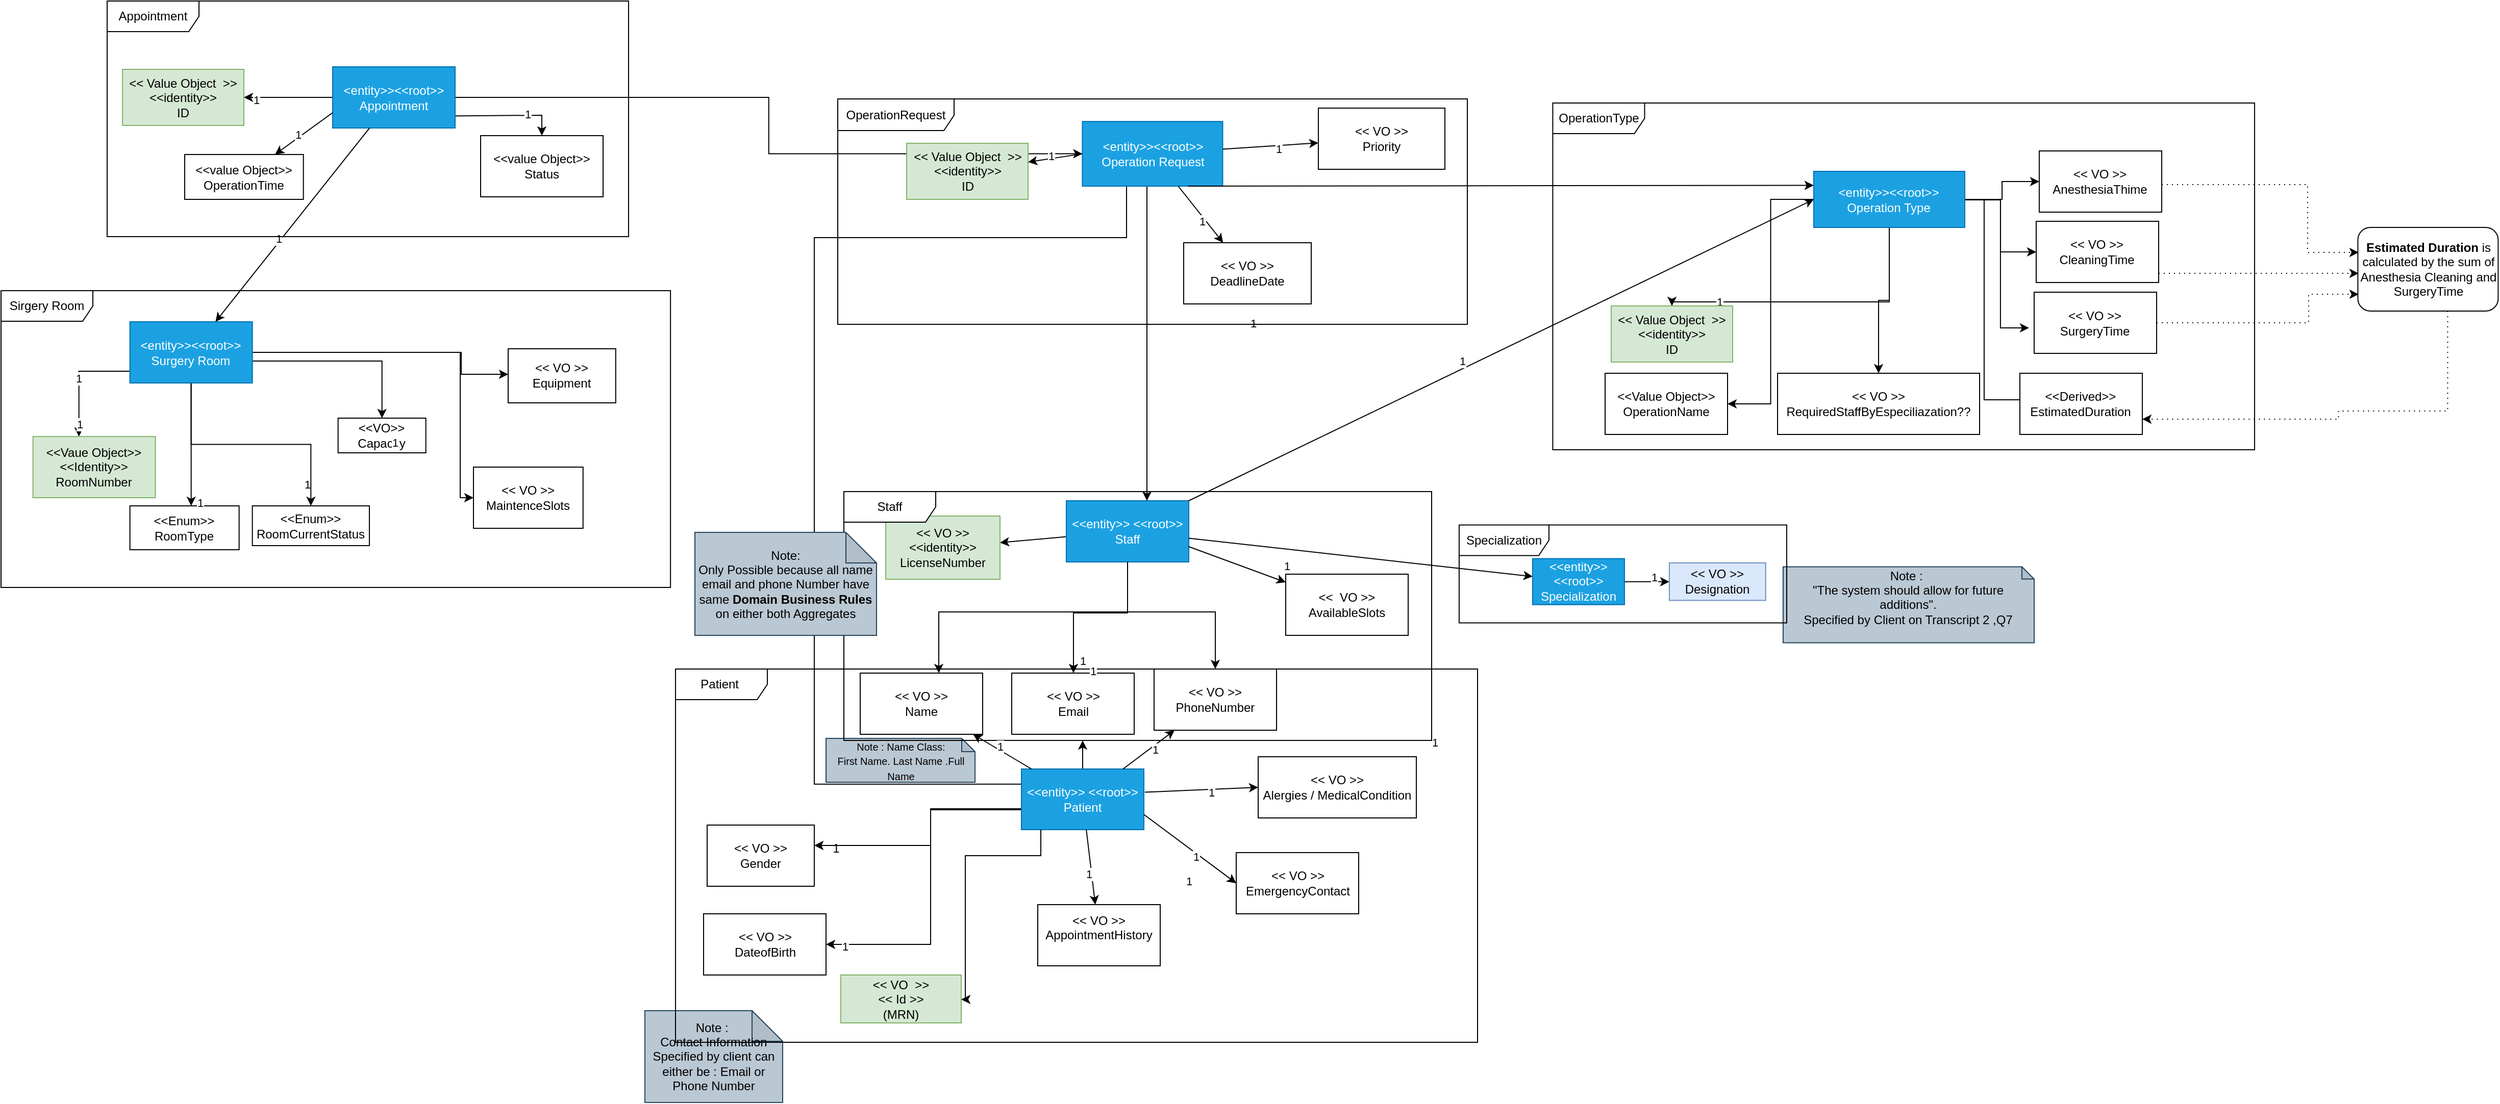 <mxfile version="24.8.0">
  <diagram name="Página-1" id="xOOwRSGVkReeLcyrMZhF">
    <mxGraphModel dx="3534" dy="-283" grid="0" gridSize="10" guides="1" tooltips="1" connect="1" arrows="1" fold="1" page="0" pageScale="1" pageWidth="827" pageHeight="1169" math="0" shadow="0">
      <root>
        <mxCell id="0" />
        <mxCell id="1" parent="0" />
        <mxCell id="5ROws5O89DFeycfOBksJ-223" style="edgeStyle=orthogonalEdgeStyle;rounded=0;orthogonalLoop=1;jettySize=auto;html=1;" edge="1" parent="1" source="wN8F5GumB-J_dPQ6Fp5H-30" target="5ROws5O89DFeycfOBksJ-326">
          <mxGeometry relative="1" as="geometry">
            <mxPoint x="-452" y="2084" as="targetPoint" />
            <Array as="points">
              <mxPoint x="-364" y="2049" />
              <mxPoint x="-364" y="2084" />
            </Array>
          </mxGeometry>
        </mxCell>
        <mxCell id="5ROws5O89DFeycfOBksJ-224" style="edgeStyle=orthogonalEdgeStyle;rounded=0;orthogonalLoop=1;jettySize=auto;html=1;" edge="1" parent="1" source="wN8F5GumB-J_dPQ6Fp5H-30" target="5ROws5O89DFeycfOBksJ-325">
          <mxGeometry relative="1" as="geometry">
            <mxPoint x="-462" y="2181" as="targetPoint" />
            <Array as="points">
              <mxPoint x="-364" y="2048" />
              <mxPoint x="-364" y="2181" />
            </Array>
          </mxGeometry>
        </mxCell>
        <mxCell id="5ROws5O89DFeycfOBksJ-329" value="1" style="edgeLabel;html=1;align=center;verticalAlign=middle;resizable=0;points=[];" vertex="1" connectable="0" parent="5ROws5O89DFeycfOBksJ-224">
          <mxGeometry x="0.885" y="2" relative="1" as="geometry">
            <mxPoint as="offset" />
          </mxGeometry>
        </mxCell>
        <mxCell id="5ROws5O89DFeycfOBksJ-272" style="edgeStyle=orthogonalEdgeStyle;rounded=0;orthogonalLoop=1;jettySize=auto;html=1;exitX=0;exitY=0.25;exitDx=0;exitDy=0;entryX=0.25;entryY=1;entryDx=0;entryDy=0;" edge="1" parent="1" source="wN8F5GumB-J_dPQ6Fp5H-30" target="7uiDFwIzhClPfmELk37a-249">
          <mxGeometry relative="1" as="geometry">
            <mxPoint x="-227" y="2000" as="sourcePoint" />
            <mxPoint x="-89.75" y="1413" as="targetPoint" />
            <Array as="points">
              <mxPoint x="-478" y="2024" />
              <mxPoint x="-478" y="1488" />
              <mxPoint x="-172" y="1488" />
              <mxPoint x="-172" y="1413" />
              <mxPoint x="-181" y="1413" />
            </Array>
          </mxGeometry>
        </mxCell>
        <mxCell id="5ROws5O89DFeycfOBksJ-281" value="" style="edgeStyle=orthogonalEdgeStyle;rounded=0;orthogonalLoop=1;jettySize=auto;html=1;" edge="1" parent="1" source="wN8F5GumB-J_dPQ6Fp5H-30" target="5ROws5O89DFeycfOBksJ-248">
          <mxGeometry relative="1" as="geometry">
            <Array as="points">
              <mxPoint x="-221" y="1964" />
              <mxPoint x="-221" y="1964" />
            </Array>
          </mxGeometry>
        </mxCell>
        <mxCell id="wN8F5GumB-J_dPQ6Fp5H-30" value="&amp;lt;&amp;lt;entity&amp;gt;&amp;gt; &amp;lt;&amp;lt;root&amp;gt;&amp;gt;&lt;div&gt;Patient&lt;/div&gt;" style="rounded=0;whiteSpace=wrap;html=1;fillColor=#1ba1e2;fontColor=#ffffff;strokeColor=#006EAF;" parent="1" vertex="1">
          <mxGeometry x="-275" y="2009" width="120" height="59.5" as="geometry" />
        </mxCell>
        <mxCell id="wN8F5GumB-J_dPQ6Fp5H-37" value="&amp;lt;&amp;lt; VO &amp;gt;&amp;gt;&lt;div&gt;Name&lt;/div&gt;" style="rounded=0;whiteSpace=wrap;html=1;" parent="1" vertex="1">
          <mxGeometry x="-433" y="1915" width="120" height="60" as="geometry" />
        </mxCell>
        <mxCell id="wN8F5GumB-J_dPQ6Fp5H-48" value="&amp;lt;&amp;lt; VO &amp;gt;&amp;gt;&lt;div&gt;Email&lt;/div&gt;" style="rounded=0;whiteSpace=wrap;html=1;" parent="1" vertex="1">
          <mxGeometry x="-284.5" y="1915" width="120" height="60" as="geometry" />
        </mxCell>
        <mxCell id="7uiDFwIzhClPfmELk37a-6" value="&amp;lt;&amp;lt; VO &amp;nbsp;&amp;gt;&amp;gt;&lt;div&gt;&amp;lt;&amp;lt; Id &amp;gt;&amp;gt;&lt;br&gt;&lt;div&gt;(MRN)&lt;/div&gt;&lt;/div&gt;" style="rounded=0;whiteSpace=wrap;html=1;fillColor=#d5e8d4;strokeColor=#82b366;" parent="1" vertex="1">
          <mxGeometry x="-452" y="2211" width="118" height="47" as="geometry" />
        </mxCell>
        <mxCell id="7uiDFwIzhClPfmELk37a-9" value="&amp;lt;&amp;lt; VO &amp;gt;&amp;gt;&lt;div&gt;EmergencyContact&lt;/div&gt;" style="rounded=0;whiteSpace=wrap;html=1;" parent="1" vertex="1">
          <mxGeometry x="-64.5" y="2091" width="120" height="60" as="geometry" />
        </mxCell>
        <mxCell id="7uiDFwIzhClPfmELk37a-13" value="&amp;lt;&amp;lt; VO &amp;gt;&amp;gt;&lt;div&gt;AppointmentHistory&lt;/div&gt;&lt;div&gt;&lt;br&gt;&lt;/div&gt;" style="rounded=0;whiteSpace=wrap;html=1;" parent="1" vertex="1">
          <mxGeometry x="-259" y="2142" width="120" height="60" as="geometry" />
        </mxCell>
        <mxCell id="7uiDFwIzhClPfmELk37a-14" value="" style="endArrow=classic;html=1;rounded=0;" parent="1" source="wN8F5GumB-J_dPQ6Fp5H-30" target="7uiDFwIzhClPfmELk37a-13" edge="1">
          <mxGeometry width="50" height="50" relative="1" as="geometry">
            <mxPoint x="-181.5" y="2083.5" as="sourcePoint" />
            <mxPoint x="-106.5" y="2153.5" as="targetPoint" />
            <Array as="points" />
          </mxGeometry>
        </mxCell>
        <mxCell id="7uiDFwIzhClPfmELk37a-15" value="1" style="edgeLabel;html=1;align=center;verticalAlign=middle;resizable=0;points=[];" parent="7uiDFwIzhClPfmELk37a-14" vertex="1" connectable="0">
          <mxGeometry x="0.158" y="-3" relative="1" as="geometry">
            <mxPoint as="offset" />
          </mxGeometry>
        </mxCell>
        <mxCell id="IDjlgX7JRH8aWyAQTHK2-15" style="rounded=0;orthogonalLoop=1;jettySize=auto;html=1;" parent="1" source="7uiDFwIzhClPfmELk37a-153" target="IDjlgX7JRH8aWyAQTHK2-11" edge="1">
          <mxGeometry relative="1" as="geometry" />
        </mxCell>
        <mxCell id="IDjlgX7JRH8aWyAQTHK2-16" value="1" style="edgeLabel;html=1;align=center;verticalAlign=middle;resizable=0;points=[];" parent="IDjlgX7JRH8aWyAQTHK2-15" vertex="1" connectable="0">
          <mxGeometry x="-0.122" y="-1" relative="1" as="geometry">
            <mxPoint x="44" y="120" as="offset" />
          </mxGeometry>
        </mxCell>
        <mxCell id="5ROws5O89DFeycfOBksJ-306" style="edgeStyle=orthogonalEdgeStyle;rounded=0;orthogonalLoop=1;jettySize=auto;html=1;" edge="1" parent="1" source="7uiDFwIzhClPfmELk37a-153" target="IDjlgX7JRH8aWyAQTHK2-4">
          <mxGeometry relative="1" as="geometry">
            <Array as="points">
              <mxPoint x="-171" y="1855" />
              <mxPoint x="-85" y="1855" />
            </Array>
          </mxGeometry>
        </mxCell>
        <mxCell id="5ROws5O89DFeycfOBksJ-310" style="edgeStyle=orthogonalEdgeStyle;rounded=0;orthogonalLoop=1;jettySize=auto;html=1;" edge="1" parent="1" source="7uiDFwIzhClPfmELk37a-153" target="wN8F5GumB-J_dPQ6Fp5H-48">
          <mxGeometry relative="1" as="geometry">
            <Array as="points">
              <mxPoint x="-171" y="1856" />
              <mxPoint x="-224" y="1856" />
            </Array>
          </mxGeometry>
        </mxCell>
        <mxCell id="7uiDFwIzhClPfmELk37a-153" value="&amp;lt;&amp;lt;entity&amp;gt;&amp;gt; &amp;lt;&amp;lt;root&amp;gt;&amp;gt;&lt;div&gt;Staff&lt;/div&gt;" style="rounded=0;whiteSpace=wrap;html=1;fillColor=#1ba1e2;fontColor=#ffffff;strokeColor=#006EAF;" parent="1" vertex="1">
          <mxGeometry x="-231.0" y="1746" width="120" height="60" as="geometry" />
        </mxCell>
        <mxCell id="7uiDFwIzhClPfmELk37a-169" value="&amp;lt;&amp;lt; &amp;nbsp;VO &amp;gt;&amp;gt;&lt;div&gt;AvailableSlots&lt;/div&gt;" style="rounded=0;whiteSpace=wrap;html=1;" parent="1" vertex="1">
          <mxGeometry x="-16" y="1818" width="120" height="60" as="geometry" />
        </mxCell>
        <mxCell id="7uiDFwIzhClPfmELk37a-170" value="" style="endArrow=classic;html=1;rounded=0;exitX=1;exitY=0.75;exitDx=0;exitDy=0;" parent="1" source="7uiDFwIzhClPfmELk37a-153" target="7uiDFwIzhClPfmELk37a-169" edge="1">
          <mxGeometry width="50" height="50" relative="1" as="geometry">
            <mxPoint x="146.0" y="1721.52" as="sourcePoint" />
            <mxPoint x="221.0" y="1791.52" as="targetPoint" />
          </mxGeometry>
        </mxCell>
        <mxCell id="7uiDFwIzhClPfmELk37a-171" value="1" style="edgeLabel;html=1;align=center;verticalAlign=middle;resizable=0;points=[];" parent="7uiDFwIzhClPfmELk37a-170" vertex="1" connectable="0">
          <mxGeometry x="0.158" y="-3" relative="1" as="geometry">
            <mxPoint x="42" y="-4" as="offset" />
          </mxGeometry>
        </mxCell>
        <mxCell id="7uiDFwIzhClPfmELk37a-195" value="" style="edgeStyle=orthogonalEdgeStyle;rounded=0;orthogonalLoop=1;jettySize=auto;html=1;" parent="1" source="7uiDFwIzhClPfmELk37a-193" target="5ROws5O89DFeycfOBksJ-9" edge="1">
          <mxGeometry relative="1" as="geometry">
            <mxPoint x="-1055.0" y="1400.447" as="targetPoint" />
          </mxGeometry>
        </mxCell>
        <mxCell id="5ROws5O89DFeycfOBksJ-4" value="1" style="edgeLabel;html=1;align=center;verticalAlign=middle;resizable=0;points=[];" vertex="1" connectable="0" parent="7uiDFwIzhClPfmELk37a-195">
          <mxGeometry x="0.729" y="2" relative="1" as="geometry">
            <mxPoint as="offset" />
          </mxGeometry>
        </mxCell>
        <mxCell id="7uiDFwIzhClPfmELk37a-204" value="" style="edgeStyle=orthogonalEdgeStyle;rounded=0;orthogonalLoop=1;jettySize=auto;html=1;" parent="1" target="7uiDFwIzhClPfmELk37a-203" edge="1">
          <mxGeometry x="0.009" relative="1" as="geometry">
            <mxPoint x="-875.221" y="1368.25" as="sourcePoint" />
            <mxPoint x="-797" y="1401" as="targetPoint" />
            <mxPoint as="offset" />
          </mxGeometry>
        </mxCell>
        <mxCell id="5ROws5O89DFeycfOBksJ-6" value="1" style="edgeLabel;html=1;align=center;verticalAlign=middle;resizable=0;points=[];" vertex="1" connectable="0" parent="7uiDFwIzhClPfmELk37a-204">
          <mxGeometry x="0.548" y="1" relative="1" as="geometry">
            <mxPoint as="offset" />
          </mxGeometry>
        </mxCell>
        <mxCell id="5ROws5O89DFeycfOBksJ-342" style="edgeStyle=orthogonalEdgeStyle;rounded=0;orthogonalLoop=1;jettySize=auto;html=1;" edge="1" parent="1" source="7uiDFwIzhClPfmELk37a-193" target="7uiDFwIzhClPfmELk37a-249">
          <mxGeometry relative="1" as="geometry" />
        </mxCell>
        <mxCell id="7uiDFwIzhClPfmELk37a-193" value="&amp;lt;entity&amp;gt;&amp;gt;&amp;lt;&amp;lt;root&amp;gt;&amp;gt;&lt;div&gt;Appointment&lt;/div&gt;" style="rounded=0;whiteSpace=wrap;html=1;fillColor=#1ba1e2;fontColor=#ffffff;strokeColor=#006EAF;" parent="1" vertex="1">
          <mxGeometry x="-950" y="1320.5" width="120" height="60" as="geometry" />
        </mxCell>
        <mxCell id="7uiDFwIzhClPfmELk37a-203" value="&lt;div&gt;&amp;lt;&amp;lt;value Object&amp;gt;&amp;gt;&lt;/div&gt;&lt;div&gt;Status&lt;/div&gt;" style="whiteSpace=wrap;html=1;rounded=0;" parent="1" vertex="1">
          <mxGeometry x="-805" y="1388" width="120" height="60" as="geometry" />
        </mxCell>
        <mxCell id="7uiDFwIzhClPfmELk37a-209" value="1" style="edgeStyle=orthogonalEdgeStyle;rounded=0;orthogonalLoop=1;jettySize=auto;html=1;" parent="1" source="7uiDFwIzhClPfmELk37a-213" target="7uiDFwIzhClPfmELk37a-214" edge="1">
          <mxGeometry relative="1" as="geometry">
            <Array as="points">
              <mxPoint x="-1198.67" y="1619.02" />
            </Array>
          </mxGeometry>
        </mxCell>
        <mxCell id="5ROws5O89DFeycfOBksJ-32" value="1" style="edgeLabel;html=1;align=center;verticalAlign=middle;resizable=0;points=[];" vertex="1" connectable="0" parent="7uiDFwIzhClPfmELk37a-209">
          <mxGeometry x="0.793" relative="1" as="geometry">
            <mxPoint as="offset" />
          </mxGeometry>
        </mxCell>
        <mxCell id="5ROws5O89DFeycfOBksJ-20" style="edgeStyle=orthogonalEdgeStyle;rounded=0;orthogonalLoop=1;jettySize=auto;html=1;entryX=0.5;entryY=0;entryDx=0;entryDy=0;" edge="1" parent="1">
          <mxGeometry relative="1" as="geometry">
            <mxPoint x="-1082.15" y="1630.52" as="sourcePoint" />
            <mxPoint x="-1088.65" y="1751.02" as="targetPoint" />
            <Array as="points">
              <mxPoint x="-1088.67" y="1631.02" />
            </Array>
          </mxGeometry>
        </mxCell>
        <mxCell id="5ROws5O89DFeycfOBksJ-25" value="1" style="edgeLabel;html=1;align=center;verticalAlign=middle;resizable=0;points=[];" vertex="1" connectable="0" parent="5ROws5O89DFeycfOBksJ-20">
          <mxGeometry x="0.789" y="-2" relative="1" as="geometry">
            <mxPoint x="115" y="-8" as="offset" />
          </mxGeometry>
        </mxCell>
        <mxCell id="5ROws5O89DFeycfOBksJ-184" style="edgeStyle=orthogonalEdgeStyle;rounded=0;orthogonalLoop=1;jettySize=auto;html=1;" edge="1" parent="1" source="7uiDFwIzhClPfmELk37a-213" target="5ROws5O89DFeycfOBksJ-183">
          <mxGeometry relative="1" as="geometry">
            <Array as="points">
              <mxPoint x="-901.67" y="1609.02" />
            </Array>
          </mxGeometry>
        </mxCell>
        <mxCell id="5ROws5O89DFeycfOBksJ-185" style="edgeStyle=orthogonalEdgeStyle;rounded=0;orthogonalLoop=1;jettySize=auto;html=1;" edge="1" parent="1" source="7uiDFwIzhClPfmELk37a-213" target="7uiDFwIzhClPfmELk37a-216">
          <mxGeometry relative="1" as="geometry" />
        </mxCell>
        <mxCell id="5ROws5O89DFeycfOBksJ-343" style="edgeStyle=orthogonalEdgeStyle;rounded=0;orthogonalLoop=1;jettySize=auto;html=1;entryX=0;entryY=0.5;entryDx=0;entryDy=0;" edge="1" parent="1" source="7uiDFwIzhClPfmELk37a-213" target="7uiDFwIzhClPfmELk37a-236">
          <mxGeometry relative="1" as="geometry">
            <Array as="points">
              <mxPoint x="-825" y="1600" />
              <mxPoint x="-825" y="1743" />
            </Array>
          </mxGeometry>
        </mxCell>
        <mxCell id="5ROws5O89DFeycfOBksJ-344" style="edgeStyle=orthogonalEdgeStyle;rounded=0;orthogonalLoop=1;jettySize=auto;html=1;" edge="1" parent="1" source="7uiDFwIzhClPfmELk37a-213" target="7uiDFwIzhClPfmELk37a-232">
          <mxGeometry relative="1" as="geometry">
            <Array as="points">
              <mxPoint x="-824" y="1600" />
              <mxPoint x="-824" y="1622" />
            </Array>
          </mxGeometry>
        </mxCell>
        <mxCell id="7uiDFwIzhClPfmELk37a-213" value="&amp;lt;entity&amp;gt;&amp;gt;&amp;lt;&amp;lt;root&amp;gt;&amp;gt;&lt;div&gt;Surgery Room&lt;/div&gt;" style="rounded=0;whiteSpace=wrap;html=1;fillColor=#1ba1e2;fontColor=#ffffff;strokeColor=#006EAF;" parent="1" vertex="1">
          <mxGeometry x="-1148.67" y="1570.52" width="120" height="60" as="geometry" />
        </mxCell>
        <mxCell id="7uiDFwIzhClPfmELk37a-214" value="&amp;lt;&amp;lt;Vaue Object&amp;gt;&amp;gt;&lt;div&gt;&amp;lt;&amp;lt;Identity&amp;gt;&amp;gt;&lt;br&gt;&lt;div&gt;RoomNumber&lt;/div&gt;&lt;/div&gt;" style="rounded=0;whiteSpace=wrap;html=1;fillColor=#d5e8d4;strokeColor=#82b366;" parent="1" vertex="1">
          <mxGeometry x="-1243.67" y="1683.02" width="120" height="60" as="geometry" />
        </mxCell>
        <mxCell id="7uiDFwIzhClPfmELk37a-215" value="&amp;lt;&amp;lt;E&lt;span style=&quot;white-space: pre;&quot;&gt;num&lt;/span&gt;&amp;gt;&amp;gt;&lt;div&gt;RoomType&lt;/div&gt;" style="rounded=0;whiteSpace=wrap;html=1;" parent="1" vertex="1">
          <mxGeometry x="-1148.67" y="1751.02" width="107" height="43" as="geometry" />
        </mxCell>
        <mxCell id="7uiDFwIzhClPfmELk37a-216" value="&amp;lt;&amp;lt;Enum&amp;gt;&amp;gt;&lt;div&gt;RoomCurrentStatus&lt;/div&gt;" style="rounded=0;whiteSpace=wrap;html=1;" parent="1" vertex="1">
          <mxGeometry x="-1028.67" y="1751.02" width="114.67" height="38.98" as="geometry" />
        </mxCell>
        <mxCell id="7uiDFwIzhClPfmELk37a-232" value="&amp;lt;&amp;lt; VO &amp;gt;&amp;gt;&lt;div&gt;Equipment&lt;/div&gt;" style="rounded=0;whiteSpace=wrap;html=1;" parent="1" vertex="1">
          <mxGeometry x="-778.0" y="1596.98" width="105.41" height="53.02" as="geometry" />
        </mxCell>
        <mxCell id="7uiDFwIzhClPfmELk37a-236" value="&amp;lt;&amp;lt; VO &amp;gt;&amp;gt;&lt;div&gt;MaintenceSlots&lt;/div&gt;" style="rounded=0;whiteSpace=wrap;html=1;" parent="1" vertex="1">
          <mxGeometry x="-812" y="1713" width="107.38" height="60.02" as="geometry" />
        </mxCell>
        <mxCell id="5ROws5O89DFeycfOBksJ-336" style="edgeStyle=orthogonalEdgeStyle;rounded=0;orthogonalLoop=1;jettySize=auto;html=1;" edge="1" parent="1" source="7uiDFwIzhClPfmELk37a-249" target="7uiDFwIzhClPfmELk37a-153">
          <mxGeometry relative="1" as="geometry">
            <Array as="points">
              <mxPoint x="-152" y="1582" />
              <mxPoint x="-152" y="1582" />
            </Array>
          </mxGeometry>
        </mxCell>
        <mxCell id="7uiDFwIzhClPfmELk37a-249" value="&amp;lt;entity&amp;gt;&amp;gt;&amp;lt;&amp;lt;root&amp;gt;&amp;gt;&lt;div&gt;Operation Request&lt;/div&gt;" style="rounded=0;whiteSpace=wrap;html=1;fillColor=#1ba1e2;strokeColor=#006EAF;fontColor=#ffffff;" parent="1" vertex="1">
          <mxGeometry x="-215.25" y="1374.12" width="137.5" height="63.38" as="geometry" />
        </mxCell>
        <mxCell id="7uiDFwIzhClPfmELk37a-265" value="&amp;lt;&amp;lt; VO &amp;gt;&amp;gt;&lt;div&gt;DeadlineDate&lt;/div&gt;" style="rounded=0;whiteSpace=wrap;html=1;" parent="1" vertex="1">
          <mxGeometry x="-116" y="1493" width="125" height="60" as="geometry" />
        </mxCell>
        <mxCell id="7uiDFwIzhClPfmELk37a-266" value="&amp;lt;&amp;lt; VO &amp;gt;&amp;gt;&lt;div&gt;Priority&lt;/div&gt;" style="rounded=0;whiteSpace=wrap;html=1;" parent="1" vertex="1">
          <mxGeometry x="16" y="1361" width="124" height="60" as="geometry" />
        </mxCell>
        <mxCell id="5ROws5O89DFeycfOBksJ-35" style="edgeStyle=orthogonalEdgeStyle;rounded=0;orthogonalLoop=1;jettySize=auto;html=1;" edge="1" parent="1" source="7uiDFwIzhClPfmELk37a-338" target="5ROws5O89DFeycfOBksJ-33">
          <mxGeometry relative="1" as="geometry">
            <Array as="points">
              <mxPoint x="575.77" y="1551" />
            </Array>
          </mxGeometry>
        </mxCell>
        <mxCell id="5ROws5O89DFeycfOBksJ-51" value="1" style="edgeLabel;html=1;align=center;verticalAlign=middle;resizable=0;points=[];" vertex="1" connectable="0" parent="5ROws5O89DFeycfOBksJ-35">
          <mxGeometry x="0.653" relative="1" as="geometry">
            <mxPoint as="offset" />
          </mxGeometry>
        </mxCell>
        <mxCell id="5ROws5O89DFeycfOBksJ-160" style="edgeStyle=orthogonalEdgeStyle;rounded=0;orthogonalLoop=1;jettySize=auto;html=1;" edge="1" parent="1" source="7uiDFwIzhClPfmELk37a-338" target="5ROws5O89DFeycfOBksJ-157">
          <mxGeometry relative="1" as="geometry" />
        </mxCell>
        <mxCell id="5ROws5O89DFeycfOBksJ-163" style="edgeStyle=orthogonalEdgeStyle;rounded=0;orthogonalLoop=1;jettySize=auto;html=1;entryX=0;entryY=0.5;entryDx=0;entryDy=0;" edge="1" parent="1">
          <mxGeometry relative="1" as="geometry">
            <mxPoint x="644.47" y="1450.998" as="sourcePoint" />
            <mxPoint x="712.47" y="1576.45" as="targetPoint" />
            <Array as="points">
              <mxPoint x="684.47" y="1450.95" />
              <mxPoint x="684.47" y="1575.95" />
            </Array>
          </mxGeometry>
        </mxCell>
        <mxCell id="5ROws5O89DFeycfOBksJ-164" style="edgeStyle=orthogonalEdgeStyle;rounded=0;orthogonalLoop=1;jettySize=auto;html=1;entryX=0;entryY=0.5;entryDx=0;entryDy=0;" edge="1" parent="1" source="7uiDFwIzhClPfmELk37a-338" target="7uiDFwIzhClPfmELk37a-339">
          <mxGeometry relative="1" as="geometry">
            <Array as="points">
              <mxPoint x="668.47" y="1451" />
              <mxPoint x="668.47" y="1647" />
              <mxPoint x="743.47" y="1647" />
            </Array>
          </mxGeometry>
        </mxCell>
        <mxCell id="5ROws5O89DFeycfOBksJ-264" style="edgeStyle=orthogonalEdgeStyle;rounded=0;orthogonalLoop=1;jettySize=auto;html=1;" edge="1" parent="1" source="7uiDFwIzhClPfmELk37a-338" target="5ROws5O89DFeycfOBksJ-158">
          <mxGeometry relative="1" as="geometry" />
        </mxCell>
        <mxCell id="5ROws5O89DFeycfOBksJ-341" style="edgeStyle=orthogonalEdgeStyle;rounded=0;orthogonalLoop=1;jettySize=auto;html=1;" edge="1" parent="1" source="7uiDFwIzhClPfmELk37a-338" target="5ROws5O89DFeycfOBksJ-340">
          <mxGeometry relative="1" as="geometry" />
        </mxCell>
        <mxCell id="5ROws5O89DFeycfOBksJ-345" style="edgeStyle=orthogonalEdgeStyle;rounded=0;orthogonalLoop=1;jettySize=auto;html=1;entryX=1;entryY=0.5;entryDx=0;entryDy=0;" edge="1" parent="1" source="7uiDFwIzhClPfmELk37a-338" target="7uiDFwIzhClPfmELk37a-343">
          <mxGeometry relative="1" as="geometry" />
        </mxCell>
        <mxCell id="7uiDFwIzhClPfmELk37a-338" value="&amp;lt;entity&amp;gt;&amp;gt;&amp;lt;&amp;lt;root&amp;gt;&amp;gt;&lt;div&gt;Operation Type&lt;/div&gt;" style="rounded=0;whiteSpace=wrap;html=1;fillColor=#1ba1e2;fontColor=#ffffff;strokeColor=#006EAF;" parent="1" vertex="1">
          <mxGeometry x="501.47" y="1423" width="148" height="55" as="geometry" />
        </mxCell>
        <mxCell id="7uiDFwIzhClPfmELk37a-339" value="&amp;lt;&amp;lt;Derived&amp;gt;&amp;gt;&lt;div&gt;EstimatedDuration&lt;/div&gt;" style="rounded=0;whiteSpace=wrap;html=1;" parent="1" vertex="1">
          <mxGeometry x="703.47" y="1621" width="120" height="60" as="geometry" />
        </mxCell>
        <mxCell id="7uiDFwIzhClPfmELk37a-343" value="&lt;div&gt;&amp;lt;&amp;lt;Value Object&amp;gt;&amp;gt;&lt;/div&gt;&lt;div&gt;OperationName&lt;/div&gt;" style="rounded=0;whiteSpace=wrap;html=1;" parent="1" vertex="1">
          <mxGeometry x="297.0" y="1621" width="120" height="60" as="geometry" />
        </mxCell>
        <mxCell id="IDjlgX7JRH8aWyAQTHK2-1" value="&amp;lt;&amp;lt; VO &amp;gt;&amp;gt;&lt;div&gt;Alergies / MedicalCondition&lt;/div&gt;" style="rounded=0;whiteSpace=wrap;html=1;" parent="1" vertex="1">
          <mxGeometry x="-43" y="1997" width="155" height="60" as="geometry" />
        </mxCell>
        <mxCell id="IDjlgX7JRH8aWyAQTHK2-4" value="&amp;lt;&amp;lt; VO &amp;gt;&amp;gt;&lt;div&gt;PhoneNumber&lt;/div&gt;" style="rounded=0;whiteSpace=wrap;html=1;" parent="1" vertex="1">
          <mxGeometry x="-145.0" y="1911" width="120" height="60" as="geometry" />
        </mxCell>
        <mxCell id="IDjlgX7JRH8aWyAQTHK2-11" value="&amp;lt;&amp;lt; VO &amp;gt;&amp;gt;&lt;div&gt;&amp;lt;&amp;lt;identity&amp;gt;&amp;gt;&lt;br&gt;&lt;div&gt;LicenseNumber&lt;/div&gt;&lt;/div&gt;" style="rounded=0;whiteSpace=wrap;html=1;fillColor=#d5e8d4;strokeColor=#82b366;" parent="1" vertex="1">
          <mxGeometry x="-408.0" y="1761.02" width="112" height="62" as="geometry" />
        </mxCell>
        <mxCell id="5ROws5O89DFeycfOBksJ-9" value="&amp;lt;&amp;lt; Value Object &amp;nbsp;&amp;gt;&amp;gt;&lt;div&gt;&amp;lt;&amp;lt;identity&amp;gt;&amp;gt;&lt;br&gt;&lt;div&gt;ID&lt;/div&gt;&lt;/div&gt;" style="rounded=0;whiteSpace=wrap;html=1;fillColor=#d5e8d4;strokeColor=#82b366;" vertex="1" parent="1">
          <mxGeometry x="-1156" y="1323" width="119" height="55" as="geometry" />
        </mxCell>
        <mxCell id="5ROws5O89DFeycfOBksJ-33" value="&amp;lt;&amp;lt; Value Object &amp;nbsp;&amp;gt;&amp;gt;&lt;div&gt;&amp;lt;&amp;lt;identity&amp;gt;&amp;gt;&lt;br&gt;&lt;div&gt;ID&lt;/div&gt;&lt;/div&gt;" style="rounded=0;whiteSpace=wrap;html=1;fillColor=#d5e8d4;strokeColor=#82b366;" vertex="1" parent="1">
          <mxGeometry x="303.0" y="1555" width="119" height="55" as="geometry" />
        </mxCell>
        <mxCell id="5ROws5O89DFeycfOBksJ-43" value="&amp;lt;&amp;lt; Value Object &amp;nbsp;&amp;gt;&amp;gt;&lt;div&gt;&amp;lt;&amp;lt;identity&amp;gt;&amp;gt;&lt;br&gt;&lt;div&gt;ID&lt;/div&gt;&lt;/div&gt;" style="rounded=0;whiteSpace=wrap;html=1;fillColor=#d5e8d4;strokeColor=#82b366;" vertex="1" parent="1">
          <mxGeometry x="-387.5" y="1395.5" width="119" height="55" as="geometry" />
        </mxCell>
        <mxCell id="5ROws5O89DFeycfOBksJ-44" value="&lt;div&gt;Note :&amp;nbsp;&lt;/div&gt;&lt;div&gt;Contact Information Specified by client can either be : Email or Phone Number&lt;/div&gt;" style="shape=note;whiteSpace=wrap;html=1;backgroundOutline=1;darkOpacity=0.05;fillColor=#bac8d3;strokeColor=#23445d;" vertex="1" parent="1">
          <mxGeometry x="-644" y="2246" width="135" height="90" as="geometry" />
        </mxCell>
        <mxCell id="5ROws5O89DFeycfOBksJ-45" value="&lt;div style=&quot;caret-color: rgb(0, 0, 0); color: rgb(0, 0, 0); font-family: Helvetica; font-style: normal; font-variant-caps: normal; font-weight: 400; letter-spacing: normal; text-align: center; text-indent: 0px; text-transform: none; white-space: normal; word-spacing: 0px; -webkit-text-stroke-width: 0px; text-decoration: none;&quot;&gt;&lt;font style=&quot;font-size: 10px;&quot;&gt;Note : Name Class:&lt;/font&gt;&lt;/div&gt;&lt;div style=&quot;caret-color: rgb(0, 0, 0); color: rgb(0, 0, 0); font-family: Helvetica; font-style: normal; font-variant-caps: normal; font-weight: 400; letter-spacing: normal; text-align: center; text-indent: 0px; text-transform: none; white-space: normal; word-spacing: 0px; -webkit-text-stroke-width: 0px; text-decoration: none;&quot;&gt;&lt;font style=&quot;font-size: 10px;&quot;&gt;First Name. Last Name .Full Name&lt;/font&gt;&lt;/div&gt;" style="shape=note;whiteSpace=wrap;html=1;backgroundOutline=1;darkOpacity=0.05;size=13;fillColor=#bac8d3;strokeColor=#23445d;" vertex="1" parent="1">
          <mxGeometry x="-466.5" y="1979" width="146" height="43" as="geometry" />
        </mxCell>
        <mxCell id="5ROws5O89DFeycfOBksJ-62" value="" style="endArrow=classic;html=1;rounded=0;exitX=0;exitY=0.5;exitDx=0;exitDy=0;" edge="1" parent="1" source="7uiDFwIzhClPfmELk37a-249" target="5ROws5O89DFeycfOBksJ-43">
          <mxGeometry width="50" height="50" relative="1" as="geometry">
            <mxPoint x="-232.921" y="1412.5" as="sourcePoint" />
            <mxPoint x="-347.496" y="1470.5" as="targetPoint" />
          </mxGeometry>
        </mxCell>
        <mxCell id="5ROws5O89DFeycfOBksJ-63" value="1" style="edgeLabel;html=1;align=center;verticalAlign=middle;resizable=0;points=[];" vertex="1" connectable="0" parent="5ROws5O89DFeycfOBksJ-62">
          <mxGeometry x="0.158" y="-3" relative="1" as="geometry">
            <mxPoint as="offset" />
          </mxGeometry>
        </mxCell>
        <mxCell id="5ROws5O89DFeycfOBksJ-65" value="" style="endArrow=classic;html=1;rounded=0;exitX=0.75;exitY=1;exitDx=0;exitDy=0;entryX=0;entryY=0.25;entryDx=0;entryDy=0;" edge="1" parent="1" source="7uiDFwIzhClPfmELk37a-249" target="7uiDFwIzhClPfmELk37a-338">
          <mxGeometry width="50" height="50" relative="1" as="geometry">
            <mxPoint x="87.5" y="838" as="sourcePoint" />
            <mxPoint x="116.82" y="958" as="targetPoint" />
          </mxGeometry>
        </mxCell>
        <mxCell id="5ROws5O89DFeycfOBksJ-66" value="1" style="edgeLabel;html=1;align=center;verticalAlign=middle;resizable=0;points=[];" vertex="1" connectable="0" parent="5ROws5O89DFeycfOBksJ-65">
          <mxGeometry x="0.158" y="-3" relative="1" as="geometry">
            <mxPoint x="-292" y="132" as="offset" />
          </mxGeometry>
        </mxCell>
        <mxCell id="5ROws5O89DFeycfOBksJ-67" value="" style="endArrow=classic;html=1;rounded=0;" edge="1" parent="1" source="7uiDFwIzhClPfmELk37a-249" target="7uiDFwIzhClPfmELk37a-265">
          <mxGeometry width="50" height="50" relative="1" as="geometry">
            <mxPoint x="-59.5" y="1388" as="sourcePoint" />
            <mxPoint x="79.5" y="1438" as="targetPoint" />
          </mxGeometry>
        </mxCell>
        <mxCell id="5ROws5O89DFeycfOBksJ-68" value="1" style="edgeLabel;html=1;align=center;verticalAlign=middle;resizable=0;points=[];" vertex="1" connectable="0" parent="5ROws5O89DFeycfOBksJ-67">
          <mxGeometry x="0.158" y="-3" relative="1" as="geometry">
            <mxPoint as="offset" />
          </mxGeometry>
        </mxCell>
        <mxCell id="5ROws5O89DFeycfOBksJ-69" value="" style="endArrow=classic;html=1;rounded=0;" edge="1" parent="1" source="7uiDFwIzhClPfmELk37a-249" target="7uiDFwIzhClPfmELk37a-266">
          <mxGeometry width="50" height="50" relative="1" as="geometry">
            <mxPoint x="-49.5" y="1398" as="sourcePoint" />
            <mxPoint x="89.5" y="1448" as="targetPoint" />
          </mxGeometry>
        </mxCell>
        <mxCell id="5ROws5O89DFeycfOBksJ-70" value="1" style="edgeLabel;html=1;align=center;verticalAlign=middle;resizable=0;points=[];" vertex="1" connectable="0" parent="5ROws5O89DFeycfOBksJ-69">
          <mxGeometry x="0.158" y="-3" relative="1" as="geometry">
            <mxPoint as="offset" />
          </mxGeometry>
        </mxCell>
        <mxCell id="5ROws5O89DFeycfOBksJ-87" value="&lt;div&gt;Note :&amp;nbsp;&lt;/div&gt;&lt;div&gt;&quot;The system should allow for future additions&quot;.&lt;/div&gt;&lt;div&gt;Specified by Client on Transcript 2 ,Q7&lt;/div&gt;&lt;div&gt;&lt;br&gt;&lt;/div&gt;" style="shape=note;whiteSpace=wrap;html=1;backgroundOutline=1;darkOpacity=0.05;size=12;fillColor=#bac8d3;strokeColor=#23445d;" vertex="1" parent="1">
          <mxGeometry x="471.47" y="1810.75" width="246" height="74.5" as="geometry" />
        </mxCell>
        <mxCell id="5ROws5O89DFeycfOBksJ-140" style="edgeStyle=orthogonalEdgeStyle;rounded=0;orthogonalLoop=1;jettySize=auto;html=1;" edge="1" parent="1" source="5ROws5O89DFeycfOBksJ-96" target="5ROws5O89DFeycfOBksJ-139">
          <mxGeometry relative="1" as="geometry" />
        </mxCell>
        <mxCell id="5ROws5O89DFeycfOBksJ-141" value="1" style="edgeLabel;html=1;align=center;verticalAlign=middle;resizable=0;points=[];" vertex="1" connectable="0" parent="5ROws5O89DFeycfOBksJ-140">
          <mxGeometry x="0.347" y="5" relative="1" as="geometry">
            <mxPoint x="-1" as="offset" />
          </mxGeometry>
        </mxCell>
        <mxCell id="5ROws5O89DFeycfOBksJ-96" value="&amp;lt;&amp;lt;entity&amp;gt;&amp;gt; &amp;lt;&amp;lt;root&amp;gt;&amp;gt;&lt;div&gt;Specialization&lt;/div&gt;" style="rounded=0;whiteSpace=wrap;html=1;fillColor=#1ba1e2;fontColor=#ffffff;strokeColor=#006EAF;" vertex="1" parent="1">
          <mxGeometry x="225.97" y="1802.75" width="90" height="45.14" as="geometry" />
        </mxCell>
        <mxCell id="5ROws5O89DFeycfOBksJ-139" value="&amp;lt;&amp;lt; VO &amp;gt;&amp;gt;&lt;div&gt;Designation&lt;/div&gt;" style="rounded=0;whiteSpace=wrap;html=1;fillColor=#dae8fc;strokeColor=#6c8ebf;" vertex="1" parent="1">
          <mxGeometry x="359.97" y="1806.95" width="94.37" height="36.75" as="geometry" />
        </mxCell>
        <mxCell id="5ROws5O89DFeycfOBksJ-145" style="rounded=0;orthogonalLoop=1;jettySize=auto;html=1;" edge="1" parent="1" source="7uiDFwIzhClPfmELk37a-153" target="5ROws5O89DFeycfOBksJ-96">
          <mxGeometry relative="1" as="geometry">
            <mxPoint x="683.34" y="1914" as="sourcePoint" />
            <mxPoint x="642.34" y="2051" as="targetPoint" />
          </mxGeometry>
        </mxCell>
        <mxCell id="5ROws5O89DFeycfOBksJ-146" value="1" style="edgeLabel;html=1;align=center;verticalAlign=middle;resizable=0;points=[];" vertex="1" connectable="0" parent="5ROws5O89DFeycfOBksJ-145">
          <mxGeometry x="-0.122" y="-1" relative="1" as="geometry">
            <mxPoint x="93" y="183" as="offset" />
          </mxGeometry>
        </mxCell>
        <mxCell id="5ROws5O89DFeycfOBksJ-243" style="edgeStyle=orthogonalEdgeStyle;rounded=0;orthogonalLoop=1;jettySize=auto;html=1;entryX=0;entryY=0.25;entryDx=0;entryDy=0;dashed=1;dashPattern=1 4;" edge="1" parent="1" source="5ROws5O89DFeycfOBksJ-157">
          <mxGeometry relative="1" as="geometry">
            <mxPoint x="1035.47" y="1502.5" as="targetPoint" />
            <Array as="points">
              <mxPoint x="985.47" y="1436" />
              <mxPoint x="985.47" y="1502" />
            </Array>
          </mxGeometry>
        </mxCell>
        <mxCell id="5ROws5O89DFeycfOBksJ-157" value="&amp;lt;&amp;lt; VO &amp;gt;&amp;gt;&lt;div&gt;AnesthesiaThime&lt;/div&gt;" style="rounded=0;whiteSpace=wrap;html=1;" vertex="1" parent="1">
          <mxGeometry x="722.47" y="1403" width="120" height="60" as="geometry" />
        </mxCell>
        <mxCell id="5ROws5O89DFeycfOBksJ-239" style="edgeStyle=orthogonalEdgeStyle;rounded=0;orthogonalLoop=1;jettySize=auto;html=1;entryX=0;entryY=0.5;entryDx=0;entryDy=0;dashed=1;dashPattern=1 4;" edge="1" parent="1" source="5ROws5O89DFeycfOBksJ-158">
          <mxGeometry relative="1" as="geometry">
            <mxPoint x="1035.47" y="1523" as="targetPoint" />
            <Array as="points">
              <mxPoint x="916.72" y="1523" />
              <mxPoint x="916.72" y="1523" />
            </Array>
          </mxGeometry>
        </mxCell>
        <mxCell id="5ROws5O89DFeycfOBksJ-158" value="&amp;lt;&amp;lt; VO &amp;gt;&amp;gt;&lt;div&gt;CleaningTime&lt;/div&gt;" style="rounded=0;whiteSpace=wrap;html=1;" vertex="1" parent="1">
          <mxGeometry x="719.47" y="1472" width="120" height="60" as="geometry" />
        </mxCell>
        <mxCell id="5ROws5O89DFeycfOBksJ-240" style="edgeStyle=orthogonalEdgeStyle;rounded=0;orthogonalLoop=1;jettySize=auto;html=1;entryX=0;entryY=0.75;entryDx=0;entryDy=0;dashed=1;dashPattern=1 4;" edge="1" parent="1" source="5ROws5O89DFeycfOBksJ-159">
          <mxGeometry relative="1" as="geometry">
            <mxPoint x="1035.47" y="1543.5" as="targetPoint" />
            <Array as="points">
              <mxPoint x="986.47" y="1572" />
              <mxPoint x="986.47" y="1544" />
            </Array>
          </mxGeometry>
        </mxCell>
        <mxCell id="5ROws5O89DFeycfOBksJ-159" value="&amp;lt;&amp;lt; VO &amp;gt;&amp;gt;&lt;div&gt;SurgeryTime&lt;/div&gt;" style="rounded=0;whiteSpace=wrap;html=1;" vertex="1" parent="1">
          <mxGeometry x="717.47" y="1541.5" width="120" height="60" as="geometry" />
        </mxCell>
        <mxCell id="5ROws5O89DFeycfOBksJ-242" style="edgeStyle=orthogonalEdgeStyle;rounded=0;orthogonalLoop=1;jettySize=auto;html=1;entryX=1;entryY=0.75;entryDx=0;entryDy=0;dashed=1;dashPattern=1 4;" edge="1" parent="1" source="5ROws5O89DFeycfOBksJ-173" target="7uiDFwIzhClPfmELk37a-339">
          <mxGeometry relative="1" as="geometry">
            <mxPoint x="1070.52" y="1564" as="sourcePoint" />
            <Array as="points">
              <mxPoint x="1122.72" y="1658" />
              <mxPoint x="1015.72" y="1658" />
              <mxPoint x="1015.72" y="1666" />
            </Array>
          </mxGeometry>
        </mxCell>
        <mxCell id="5ROws5O89DFeycfOBksJ-173" value="&lt;b&gt;Estimated Duration &lt;/b&gt;is calculated by the sum of Anesthesia Cleaning and SurgeryTime" style="rounded=1;whiteSpace=wrap;html=1;" vertex="1" parent="1">
          <mxGeometry x="1034.72" y="1478" width="137.5" height="82" as="geometry" />
        </mxCell>
        <mxCell id="5ROws5O89DFeycfOBksJ-183" value="&amp;lt;&amp;lt;VO&amp;gt;&amp;gt;&lt;div&gt;Capacity&lt;/div&gt;" style="rounded=0;whiteSpace=wrap;html=1;" vertex="1" parent="1">
          <mxGeometry x="-944.67" y="1665" width="86" height="34" as="geometry" />
        </mxCell>
        <mxCell id="5ROws5O89DFeycfOBksJ-205" value="&lt;div&gt;&amp;lt;&amp;lt;value Object&amp;gt;&amp;gt;&lt;/div&gt;&lt;div&gt;OperationTime&lt;/div&gt;" style="whiteSpace=wrap;html=1;rounded=0;" vertex="1" parent="1">
          <mxGeometry x="-1095" y="1406.5" width="116.33" height="44" as="geometry" />
        </mxCell>
        <mxCell id="5ROws5O89DFeycfOBksJ-206" value="" style="endArrow=classic;html=1;rounded=0;exitX=0;exitY=0.75;exitDx=0;exitDy=0;" edge="1" parent="1" source="7uiDFwIzhClPfmELk37a-193" target="5ROws5O89DFeycfOBksJ-205">
          <mxGeometry width="50" height="50" relative="1" as="geometry">
            <mxPoint x="-910" y="1253" as="sourcePoint" />
            <mxPoint x="-1088" y="1351" as="targetPoint" />
          </mxGeometry>
        </mxCell>
        <mxCell id="5ROws5O89DFeycfOBksJ-207" value="1" style="edgeLabel;html=1;align=center;verticalAlign=middle;resizable=0;points=[];" vertex="1" connectable="0" parent="5ROws5O89DFeycfOBksJ-206">
          <mxGeometry x="0.158" y="-3" relative="1" as="geometry">
            <mxPoint as="offset" />
          </mxGeometry>
        </mxCell>
        <mxCell id="5ROws5O89DFeycfOBksJ-208" value="" style="endArrow=classic;html=1;rounded=0;" edge="1" parent="1" source="7uiDFwIzhClPfmELk37a-193" target="7uiDFwIzhClPfmELk37a-213">
          <mxGeometry width="50" height="50" relative="1" as="geometry">
            <mxPoint x="-1005.92" y="1313" as="sourcePoint" />
            <mxPoint x="-1062.92" y="1351" as="targetPoint" />
          </mxGeometry>
        </mxCell>
        <mxCell id="5ROws5O89DFeycfOBksJ-209" value="1" style="edgeLabel;html=1;align=center;verticalAlign=middle;resizable=0;points=[];" vertex="1" connectable="0" parent="5ROws5O89DFeycfOBksJ-208">
          <mxGeometry x="0.158" y="-3" relative="1" as="geometry">
            <mxPoint as="offset" />
          </mxGeometry>
        </mxCell>
        <mxCell id="5ROws5O89DFeycfOBksJ-225" style="edgeStyle=orthogonalEdgeStyle;rounded=0;orthogonalLoop=1;jettySize=auto;html=1;" edge="1" parent="1" source="wN8F5GumB-J_dPQ6Fp5H-30" target="7uiDFwIzhClPfmELk37a-6">
          <mxGeometry relative="1" as="geometry">
            <Array as="points">
              <mxPoint x="-256" y="2094" />
              <mxPoint x="-330" y="2094" />
              <mxPoint x="-330" y="2235" />
            </Array>
          </mxGeometry>
        </mxCell>
        <mxCell id="5ROws5O89DFeycfOBksJ-232" value="1" style="edgeLabel;html=1;align=center;verticalAlign=middle;resizable=0;points=[];" vertex="1" connectable="0" parent="1">
          <mxGeometry x="-110.997" y="2119.0" as="geometry" />
        </mxCell>
        <mxCell id="5ROws5O89DFeycfOBksJ-233" value="" style="endArrow=classic;html=1;rounded=0;exitX=1;exitY=0.75;exitDx=0;exitDy=0;entryX=0;entryY=0.5;entryDx=0;entryDy=0;" edge="1" parent="1" source="wN8F5GumB-J_dPQ6Fp5H-30" target="7uiDFwIzhClPfmELk37a-9">
          <mxGeometry width="50" height="50" relative="1" as="geometry">
            <mxPoint x="-166.0" y="1993" as="sourcePoint" />
            <mxPoint x="-14" y="2089" as="targetPoint" />
          </mxGeometry>
        </mxCell>
        <mxCell id="5ROws5O89DFeycfOBksJ-234" value="1" style="edgeLabel;html=1;align=center;verticalAlign=middle;resizable=0;points=[];" vertex="1" connectable="0" parent="5ROws5O89DFeycfOBksJ-233">
          <mxGeometry x="0.158" y="-3" relative="1" as="geometry">
            <mxPoint as="offset" />
          </mxGeometry>
        </mxCell>
        <mxCell id="5ROws5O89DFeycfOBksJ-235" value="" style="endArrow=classic;html=1;rounded=0;exitX=1.008;exitY=0.383;exitDx=0;exitDy=0;entryX=0;entryY=0.5;entryDx=0;entryDy=0;exitPerimeter=0;" edge="1" parent="1" source="wN8F5GumB-J_dPQ6Fp5H-30" target="IDjlgX7JRH8aWyAQTHK2-1">
          <mxGeometry width="50" height="50" relative="1" as="geometry">
            <mxPoint x="-145" y="2048" as="sourcePoint" />
            <mxPoint x="-11" y="2079" as="targetPoint" />
          </mxGeometry>
        </mxCell>
        <mxCell id="5ROws5O89DFeycfOBksJ-236" value="1" style="edgeLabel;html=1;align=center;verticalAlign=middle;resizable=0;points=[];" vertex="1" connectable="0" parent="5ROws5O89DFeycfOBksJ-235">
          <mxGeometry x="0.158" y="-3" relative="1" as="geometry">
            <mxPoint as="offset" />
          </mxGeometry>
        </mxCell>
        <mxCell id="5ROws5O89DFeycfOBksJ-246" value="OperationType" style="shape=umlFrame;whiteSpace=wrap;html=1;pointerEvents=0;width=90;height=30;" vertex="1" parent="1">
          <mxGeometry x="245.72" y="1356" width="687.75" height="340" as="geometry" />
        </mxCell>
        <mxCell id="5ROws5O89DFeycfOBksJ-248" value="Staff" style="shape=umlFrame;whiteSpace=wrap;html=1;pointerEvents=0;width=90;height=30;" vertex="1" parent="1">
          <mxGeometry x="-449" y="1737" width="576" height="244" as="geometry" />
        </mxCell>
        <mxCell id="5ROws5O89DFeycfOBksJ-249" value="OperationRequest" style="shape=umlFrame;whiteSpace=wrap;html=1;pointerEvents=0;width=114;height=31;" vertex="1" parent="1">
          <mxGeometry x="-455" y="1352" width="617" height="221" as="geometry" />
        </mxCell>
        <mxCell id="5ROws5O89DFeycfOBksJ-253" value="Specialization" style="shape=umlFrame;whiteSpace=wrap;html=1;pointerEvents=0;width=88;height=30;" vertex="1" parent="1">
          <mxGeometry x="153.97" y="1769.75" width="321" height="96" as="geometry" />
        </mxCell>
        <mxCell id="5ROws5O89DFeycfOBksJ-256" value="Appointment" style="shape=umlFrame;whiteSpace=wrap;html=1;pointerEvents=0;width=90;height=30;" vertex="1" parent="1">
          <mxGeometry x="-1171" y="1256" width="511" height="231" as="geometry" />
        </mxCell>
        <mxCell id="5ROws5O89DFeycfOBksJ-257" value="Sirgery Room" style="shape=umlFrame;whiteSpace=wrap;html=1;pointerEvents=0;width=90;height=30;" vertex="1" parent="1">
          <mxGeometry x="-1275" y="1540" width="656.08" height="291" as="geometry" />
        </mxCell>
        <mxCell id="5ROws5O89DFeycfOBksJ-258" value="Patient&amp;nbsp;" style="shape=umlFrame;whiteSpace=wrap;html=1;pointerEvents=0;width=90;height=30;" vertex="1" parent="1">
          <mxGeometry x="-614" y="1911" width="786" height="366" as="geometry" />
        </mxCell>
        <mxCell id="5ROws5O89DFeycfOBksJ-265" value="1" style="edgeLabel;html=1;align=center;verticalAlign=middle;resizable=0;points=[];" vertex="1" connectable="0" parent="1">
          <mxGeometry x="-1080.651" y="1747.704" as="geometry" />
        </mxCell>
        <mxCell id="5ROws5O89DFeycfOBksJ-266" value="1" style="edgeLabel;html=1;align=center;verticalAlign=middle;resizable=0;points=[];" vertex="1" connectable="0" parent="1">
          <mxGeometry x="-1070.651" y="1757.704" as="geometry">
            <mxPoint x="181" y="-69" as="offset" />
          </mxGeometry>
        </mxCell>
        <mxCell id="5ROws5O89DFeycfOBksJ-275" value="" style="endArrow=classic;html=1;rounded=0;exitX=1;exitY=0;exitDx=0;exitDy=0;entryX=0;entryY=0.5;entryDx=0;entryDy=0;" edge="1" parent="1" source="7uiDFwIzhClPfmELk37a-153" target="7uiDFwIzhClPfmELk37a-338">
          <mxGeometry width="50" height="50" relative="1" as="geometry">
            <mxPoint x="47" y="1102" as="sourcePoint" />
            <mxPoint x="598" y="1417" as="targetPoint" />
          </mxGeometry>
        </mxCell>
        <mxCell id="5ROws5O89DFeycfOBksJ-276" value="1" style="edgeLabel;html=1;align=center;verticalAlign=middle;resizable=0;points=[];" vertex="1" connectable="0" parent="5ROws5O89DFeycfOBksJ-275">
          <mxGeometry x="0.158" y="-3" relative="1" as="geometry">
            <mxPoint x="-88" y="31" as="offset" />
          </mxGeometry>
        </mxCell>
        <mxCell id="5ROws5O89DFeycfOBksJ-286" value="Note:&lt;div&gt;Only Possible because all name email and phone Number have same&lt;b&gt; Domain Business Rules&lt;/b&gt; on either both Aggregates&lt;/div&gt;" style="shape=note;whiteSpace=wrap;html=1;backgroundOutline=1;darkOpacity=0.05;fillColor=#bac8d3;strokeColor=#23445d;" vertex="1" parent="1">
          <mxGeometry x="-595" y="1777" width="178" height="101" as="geometry" />
        </mxCell>
        <mxCell id="5ROws5O89DFeycfOBksJ-308" style="edgeStyle=orthogonalEdgeStyle;rounded=0;orthogonalLoop=1;jettySize=auto;html=1;exitX=0.5;exitY=1;exitDx=0;exitDy=0;" edge="1" parent="1" source="7uiDFwIzhClPfmELk37a-153" target="wN8F5GumB-J_dPQ6Fp5H-37">
          <mxGeometry relative="1" as="geometry">
            <mxPoint x="-151" y="1826" as="sourcePoint" />
            <mxPoint x="-65" y="1931" as="targetPoint" />
            <Array as="points">
              <mxPoint x="-171" y="1855" />
              <mxPoint x="-356" y="1855" />
            </Array>
          </mxGeometry>
        </mxCell>
        <mxCell id="5ROws5O89DFeycfOBksJ-318" value="" style="endArrow=classic;html=1;rounded=0;" edge="1" parent="1" source="wN8F5GumB-J_dPQ6Fp5H-30" target="wN8F5GumB-J_dPQ6Fp5H-37">
          <mxGeometry width="50" height="50" relative="1" as="geometry">
            <mxPoint x="-144" y="2042" as="sourcePoint" />
            <mxPoint x="-33" y="2037" as="targetPoint" />
          </mxGeometry>
        </mxCell>
        <mxCell id="5ROws5O89DFeycfOBksJ-319" value="1" style="edgeLabel;html=1;align=center;verticalAlign=middle;resizable=0;points=[];" vertex="1" connectable="0" parent="5ROws5O89DFeycfOBksJ-318">
          <mxGeometry x="0.158" y="-3" relative="1" as="geometry">
            <mxPoint as="offset" />
          </mxGeometry>
        </mxCell>
        <mxCell id="5ROws5O89DFeycfOBksJ-321" value="" style="endArrow=classic;html=1;rounded=0;" edge="1" parent="1" source="wN8F5GumB-J_dPQ6Fp5H-30" target="IDjlgX7JRH8aWyAQTHK2-4">
          <mxGeometry width="50" height="50" relative="1" as="geometry">
            <mxPoint x="-134" y="2052" as="sourcePoint" />
            <mxPoint x="-23" y="2047" as="targetPoint" />
          </mxGeometry>
        </mxCell>
        <mxCell id="5ROws5O89DFeycfOBksJ-322" value="1" style="edgeLabel;html=1;align=center;verticalAlign=middle;resizable=0;points=[];" vertex="1" connectable="0" parent="5ROws5O89DFeycfOBksJ-321">
          <mxGeometry x="0.158" y="-3" relative="1" as="geometry">
            <mxPoint as="offset" />
          </mxGeometry>
        </mxCell>
        <mxCell id="5ROws5O89DFeycfOBksJ-323" value="1" style="edgeLabel;html=1;align=center;verticalAlign=middle;resizable=0;points=[];" vertex="1" connectable="0" parent="1">
          <mxGeometry x="-205.311" y="1912.812" as="geometry" />
        </mxCell>
        <mxCell id="5ROws5O89DFeycfOBksJ-325" value="&amp;lt;&amp;lt; VO &amp;gt;&amp;gt;&lt;div&gt;DateofBirth&lt;/div&gt;" style="rounded=0;whiteSpace=wrap;html=1;" vertex="1" parent="1">
          <mxGeometry x="-586.5" y="2151" width="120" height="60" as="geometry" />
        </mxCell>
        <mxCell id="5ROws5O89DFeycfOBksJ-326" value="&amp;lt;&amp;lt; VO &amp;gt;&amp;gt;&lt;div&gt;Gender&lt;/div&gt;" style="rounded=0;whiteSpace=wrap;html=1;" vertex="1" parent="1">
          <mxGeometry x="-583" y="2064" width="105" height="60" as="geometry" />
        </mxCell>
        <mxCell id="5ROws5O89DFeycfOBksJ-333" value="1" style="text;html=1;align=center;verticalAlign=middle;resizable=0;points=[];autosize=1;strokeColor=none;fillColor=none;" vertex="1" parent="1">
          <mxGeometry x="-470" y="2074" width="25" height="26" as="geometry" />
        </mxCell>
        <mxCell id="5ROws5O89DFeycfOBksJ-340" value="&lt;div&gt;&amp;lt;&amp;lt; VO &amp;gt;&amp;gt;&lt;/div&gt;&lt;div&gt;RequiredStaffByEspeciliazation??&lt;/div&gt;" style="rounded=0;whiteSpace=wrap;html=1;" vertex="1" parent="1">
          <mxGeometry x="466" y="1621" width="198" height="60" as="geometry" />
        </mxCell>
      </root>
    </mxGraphModel>
  </diagram>
</mxfile>

